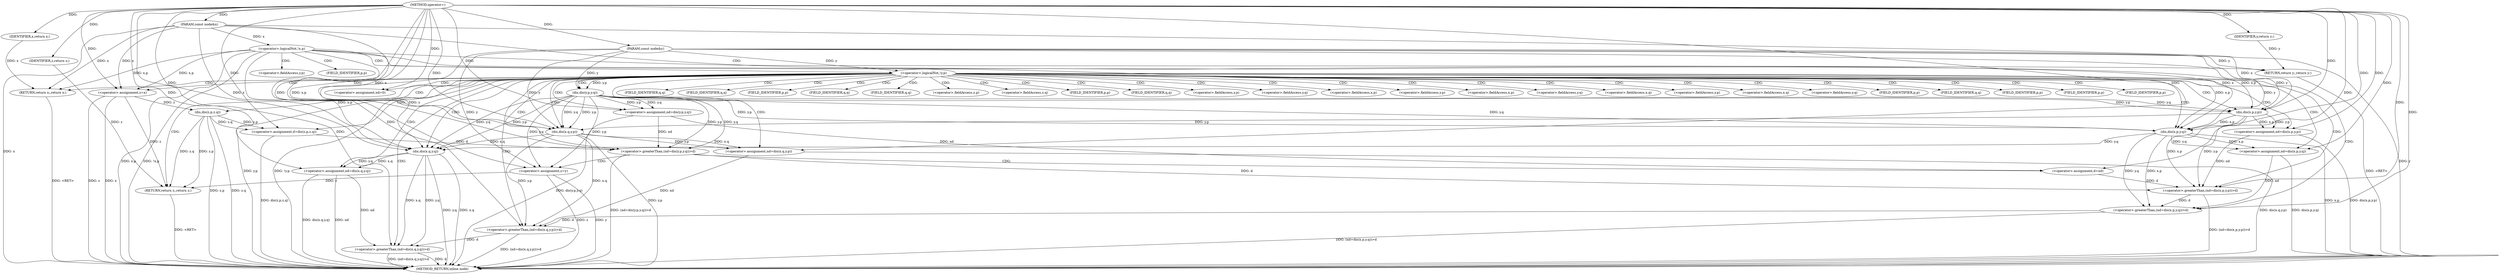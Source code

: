 digraph "operator+" {  
"1000402" [label = "(METHOD,operator+)" ]
"1000511" [label = "(METHOD_RETURN,inline node)" ]
"1000403" [label = "(PARAM,const node&x)" ]
"1000404" [label = "(PARAM,const node&y)" ]
"1000421" [label = "(<operator>.assignment,z=x)" ]
"1000425" [label = "(<operator>.assignment,d=dis(z.p,z.q))" ]
"1000435" [label = "(<operator>.assignment,nd=0)" ]
"1000509" [label = "(RETURN,return z;,return z;)" ]
"1000407" [label = "(<operator>.logicalNot,!x.p)" ]
"1000411" [label = "(RETURN,return y;,return y;)" ]
"1000414" [label = "(<operator>.logicalNot,!y.p)" ]
"1000418" [label = "(RETURN,return x;,return x;)" ]
"1000439" [label = "(<operator>.greaterThan,(nd=dis(y.p,y.q))>d)" ]
"1000458" [label = "(<operator>.greaterThan,(nd=dis(x.p,y.p))>d)" ]
"1000471" [label = "(<operator>.greaterThan,(nd=dis(x.p,y.q))>d)" ]
"1000484" [label = "(<operator>.greaterThan,(nd=dis(x.q,y.p))>d)" ]
"1000497" [label = "(<operator>.greaterThan,(nd=dis(x.q,y.q))>d)" ]
"1000510" [label = "(IDENTIFIER,z,return z;)" ]
"1000412" [label = "(IDENTIFIER,y,return y;)" ]
"1000419" [label = "(IDENTIFIER,x,return x;)" ]
"1000427" [label = "(dis,dis(z.p,z.q))" ]
"1000451" [label = "(<operator>.assignment,d=nd)" ]
"1000454" [label = "(<operator>.assignment,z=y)" ]
"1000440" [label = "(<operator>.assignment,nd=dis(y.p,y.q))" ]
"1000459" [label = "(<operator>.assignment,nd=dis(x.p,y.p))" ]
"1000472" [label = "(<operator>.assignment,nd=dis(x.p,y.q))" ]
"1000485" [label = "(<operator>.assignment,nd=dis(x.q,y.p))" ]
"1000498" [label = "(<operator>.assignment,nd=dis(x.q,y.q))" ]
"1000442" [label = "(dis,dis(y.p,y.q))" ]
"1000461" [label = "(dis,dis(x.p,y.p))" ]
"1000474" [label = "(dis,dis(x.p,y.q))" ]
"1000487" [label = "(dis,dis(x.q,y.p))" ]
"1000500" [label = "(dis,dis(x.q,y.q))" ]
"1000415" [label = "(<operator>.fieldAccess,y.p)" ]
"1000428" [label = "(<operator>.fieldAccess,z.p)" ]
"1000431" [label = "(<operator>.fieldAccess,z.q)" ]
"1000417" [label = "(FIELD_IDENTIFIER,p,p)" ]
"1000430" [label = "(FIELD_IDENTIFIER,p,p)" ]
"1000433" [label = "(FIELD_IDENTIFIER,q,q)" ]
"1000443" [label = "(<operator>.fieldAccess,y.p)" ]
"1000446" [label = "(<operator>.fieldAccess,y.q)" ]
"1000462" [label = "(<operator>.fieldAccess,x.p)" ]
"1000465" [label = "(<operator>.fieldAccess,y.p)" ]
"1000475" [label = "(<operator>.fieldAccess,x.p)" ]
"1000478" [label = "(<operator>.fieldAccess,y.q)" ]
"1000488" [label = "(<operator>.fieldAccess,x.q)" ]
"1000491" [label = "(<operator>.fieldAccess,y.p)" ]
"1000501" [label = "(<operator>.fieldAccess,x.q)" ]
"1000504" [label = "(<operator>.fieldAccess,y.q)" ]
"1000445" [label = "(FIELD_IDENTIFIER,p,p)" ]
"1000448" [label = "(FIELD_IDENTIFIER,q,q)" ]
"1000464" [label = "(FIELD_IDENTIFIER,p,p)" ]
"1000467" [label = "(FIELD_IDENTIFIER,p,p)" ]
"1000477" [label = "(FIELD_IDENTIFIER,p,p)" ]
"1000480" [label = "(FIELD_IDENTIFIER,q,q)" ]
"1000490" [label = "(FIELD_IDENTIFIER,q,q)" ]
"1000493" [label = "(FIELD_IDENTIFIER,p,p)" ]
"1000503" [label = "(FIELD_IDENTIFIER,q,q)" ]
"1000506" [label = "(FIELD_IDENTIFIER,q,q)" ]
  "1000509" -> "1000511"  [ label = "DDG: <RET>"] 
  "1000418" -> "1000511"  [ label = "DDG: <RET>"] 
  "1000403" -> "1000511"  [ label = "DDG: x"] 
  "1000404" -> "1000511"  [ label = "DDG: y"] 
  "1000407" -> "1000511"  [ label = "DDG: x.p"] 
  "1000407" -> "1000511"  [ label = "DDG: !x.p"] 
  "1000414" -> "1000511"  [ label = "DDG: y.p"] 
  "1000414" -> "1000511"  [ label = "DDG: !y.p"] 
  "1000421" -> "1000511"  [ label = "DDG: z"] 
  "1000421" -> "1000511"  [ label = "DDG: x"] 
  "1000427" -> "1000511"  [ label = "DDG: z.p"] 
  "1000427" -> "1000511"  [ label = "DDG: z.q"] 
  "1000425" -> "1000511"  [ label = "DDG: dis(z.p,z.q)"] 
  "1000440" -> "1000511"  [ label = "DDG: dis(y.p,y.q)"] 
  "1000439" -> "1000511"  [ label = "DDG: (nd=dis(y.p,y.q))>d"] 
  "1000454" -> "1000511"  [ label = "DDG: z"] 
  "1000454" -> "1000511"  [ label = "DDG: y"] 
  "1000459" -> "1000511"  [ label = "DDG: dis(x.p,y.p)"] 
  "1000458" -> "1000511"  [ label = "DDG: (nd=dis(x.p,y.p))>d"] 
  "1000474" -> "1000511"  [ label = "DDG: x.p"] 
  "1000472" -> "1000511"  [ label = "DDG: dis(x.p,y.q)"] 
  "1000471" -> "1000511"  [ label = "DDG: (nd=dis(x.p,y.q))>d"] 
  "1000487" -> "1000511"  [ label = "DDG: y.p"] 
  "1000485" -> "1000511"  [ label = "DDG: dis(x.q,y.p)"] 
  "1000484" -> "1000511"  [ label = "DDG: (nd=dis(x.q,y.p))>d"] 
  "1000498" -> "1000511"  [ label = "DDG: nd"] 
  "1000500" -> "1000511"  [ label = "DDG: x.q"] 
  "1000500" -> "1000511"  [ label = "DDG: y.q"] 
  "1000498" -> "1000511"  [ label = "DDG: dis(x.q,y.q)"] 
  "1000497" -> "1000511"  [ label = "DDG: d"] 
  "1000497" -> "1000511"  [ label = "DDG: (nd=dis(x.q,y.q))>d"] 
  "1000411" -> "1000511"  [ label = "DDG: <RET>"] 
  "1000402" -> "1000403"  [ label = "DDG: "] 
  "1000402" -> "1000404"  [ label = "DDG: "] 
  "1000407" -> "1000421"  [ label = "DDG: x.p"] 
  "1000403" -> "1000421"  [ label = "DDG: x"] 
  "1000402" -> "1000421"  [ label = "DDG: "] 
  "1000427" -> "1000425"  [ label = "DDG: z.q"] 
  "1000427" -> "1000425"  [ label = "DDG: z.p"] 
  "1000402" -> "1000435"  [ label = "DDG: "] 
  "1000510" -> "1000509"  [ label = "DDG: z"] 
  "1000421" -> "1000509"  [ label = "DDG: z"] 
  "1000427" -> "1000509"  [ label = "DDG: z.p"] 
  "1000427" -> "1000509"  [ label = "DDG: z.q"] 
  "1000454" -> "1000509"  [ label = "DDG: z"] 
  "1000412" -> "1000411"  [ label = "DDG: y"] 
  "1000404" -> "1000411"  [ label = "DDG: y"] 
  "1000419" -> "1000418"  [ label = "DDG: x"] 
  "1000407" -> "1000418"  [ label = "DDG: x.p"] 
  "1000403" -> "1000418"  [ label = "DDG: x"] 
  "1000402" -> "1000425"  [ label = "DDG: "] 
  "1000402" -> "1000510"  [ label = "DDG: "] 
  "1000403" -> "1000407"  [ label = "DDG: x"] 
  "1000402" -> "1000412"  [ label = "DDG: "] 
  "1000404" -> "1000414"  [ label = "DDG: y"] 
  "1000402" -> "1000419"  [ label = "DDG: "] 
  "1000421" -> "1000427"  [ label = "DDG: z"] 
  "1000440" -> "1000439"  [ label = "DDG: nd"] 
  "1000442" -> "1000439"  [ label = "DDG: y.p"] 
  "1000442" -> "1000439"  [ label = "DDG: y.q"] 
  "1000425" -> "1000439"  [ label = "DDG: d"] 
  "1000402" -> "1000439"  [ label = "DDG: "] 
  "1000440" -> "1000451"  [ label = "DDG: nd"] 
  "1000402" -> "1000451"  [ label = "DDG: "] 
  "1000442" -> "1000454"  [ label = "DDG: y.p"] 
  "1000442" -> "1000454"  [ label = "DDG: y.q"] 
  "1000404" -> "1000454"  [ label = "DDG: y"] 
  "1000402" -> "1000454"  [ label = "DDG: "] 
  "1000459" -> "1000458"  [ label = "DDG: nd"] 
  "1000461" -> "1000458"  [ label = "DDG: x.p"] 
  "1000461" -> "1000458"  [ label = "DDG: y.p"] 
  "1000439" -> "1000458"  [ label = "DDG: d"] 
  "1000451" -> "1000458"  [ label = "DDG: d"] 
  "1000402" -> "1000458"  [ label = "DDG: "] 
  "1000472" -> "1000471"  [ label = "DDG: nd"] 
  "1000474" -> "1000471"  [ label = "DDG: y.q"] 
  "1000474" -> "1000471"  [ label = "DDG: x.p"] 
  "1000458" -> "1000471"  [ label = "DDG: d"] 
  "1000402" -> "1000471"  [ label = "DDG: "] 
  "1000485" -> "1000484"  [ label = "DDG: nd"] 
  "1000487" -> "1000484"  [ label = "DDG: y.p"] 
  "1000487" -> "1000484"  [ label = "DDG: x.q"] 
  "1000471" -> "1000484"  [ label = "DDG: d"] 
  "1000402" -> "1000484"  [ label = "DDG: "] 
  "1000498" -> "1000497"  [ label = "DDG: nd"] 
  "1000500" -> "1000497"  [ label = "DDG: y.q"] 
  "1000500" -> "1000497"  [ label = "DDG: x.q"] 
  "1000484" -> "1000497"  [ label = "DDG: d"] 
  "1000402" -> "1000497"  [ label = "DDG: "] 
  "1000402" -> "1000440"  [ label = "DDG: "] 
  "1000442" -> "1000440"  [ label = "DDG: y.p"] 
  "1000442" -> "1000440"  [ label = "DDG: y.q"] 
  "1000402" -> "1000459"  [ label = "DDG: "] 
  "1000461" -> "1000459"  [ label = "DDG: x.p"] 
  "1000461" -> "1000459"  [ label = "DDG: y.p"] 
  "1000402" -> "1000472"  [ label = "DDG: "] 
  "1000474" -> "1000472"  [ label = "DDG: y.q"] 
  "1000474" -> "1000472"  [ label = "DDG: x.p"] 
  "1000402" -> "1000485"  [ label = "DDG: "] 
  "1000487" -> "1000485"  [ label = "DDG: y.p"] 
  "1000487" -> "1000485"  [ label = "DDG: x.q"] 
  "1000402" -> "1000498"  [ label = "DDG: "] 
  "1000500" -> "1000498"  [ label = "DDG: y.q"] 
  "1000500" -> "1000498"  [ label = "DDG: x.q"] 
  "1000414" -> "1000442"  [ label = "DDG: y.p"] 
  "1000404" -> "1000442"  [ label = "DDG: y"] 
  "1000403" -> "1000461"  [ label = "DDG: x"] 
  "1000407" -> "1000461"  [ label = "DDG: x.p"] 
  "1000402" -> "1000461"  [ label = "DDG: "] 
  "1000442" -> "1000461"  [ label = "DDG: y.p"] 
  "1000404" -> "1000461"  [ label = "DDG: y"] 
  "1000442" -> "1000461"  [ label = "DDG: y.q"] 
  "1000461" -> "1000474"  [ label = "DDG: x.p"] 
  "1000403" -> "1000474"  [ label = "DDG: x"] 
  "1000407" -> "1000474"  [ label = "DDG: x.p"] 
  "1000402" -> "1000474"  [ label = "DDG: "] 
  "1000442" -> "1000474"  [ label = "DDG: y.q"] 
  "1000404" -> "1000474"  [ label = "DDG: y"] 
  "1000442" -> "1000474"  [ label = "DDG: y.p"] 
  "1000403" -> "1000487"  [ label = "DDG: x"] 
  "1000407" -> "1000487"  [ label = "DDG: x.p"] 
  "1000402" -> "1000487"  [ label = "DDG: "] 
  "1000461" -> "1000487"  [ label = "DDG: y.p"] 
  "1000404" -> "1000487"  [ label = "DDG: y"] 
  "1000442" -> "1000487"  [ label = "DDG: y.p"] 
  "1000442" -> "1000487"  [ label = "DDG: y.q"] 
  "1000487" -> "1000500"  [ label = "DDG: x.q"] 
  "1000403" -> "1000500"  [ label = "DDG: x"] 
  "1000407" -> "1000500"  [ label = "DDG: x.p"] 
  "1000402" -> "1000500"  [ label = "DDG: "] 
  "1000474" -> "1000500"  [ label = "DDG: y.q"] 
  "1000404" -> "1000500"  [ label = "DDG: y"] 
  "1000442" -> "1000500"  [ label = "DDG: y.p"] 
  "1000442" -> "1000500"  [ label = "DDG: y.q"] 
  "1000407" -> "1000414"  [ label = "CDG: "] 
  "1000407" -> "1000417"  [ label = "CDG: "] 
  "1000407" -> "1000415"  [ label = "CDG: "] 
  "1000407" -> "1000411"  [ label = "CDG: "] 
  "1000414" -> "1000503"  [ label = "CDG: "] 
  "1000414" -> "1000461"  [ label = "CDG: "] 
  "1000414" -> "1000465"  [ label = "CDG: "] 
  "1000414" -> "1000427"  [ label = "CDG: "] 
  "1000414" -> "1000474"  [ label = "CDG: "] 
  "1000414" -> "1000491"  [ label = "CDG: "] 
  "1000414" -> "1000490"  [ label = "CDG: "] 
  "1000414" -> "1000464"  [ label = "CDG: "] 
  "1000414" -> "1000485"  [ label = "CDG: "] 
  "1000414" -> "1000443"  [ label = "CDG: "] 
  "1000414" -> "1000462"  [ label = "CDG: "] 
  "1000414" -> "1000500"  [ label = "CDG: "] 
  "1000414" -> "1000418"  [ label = "CDG: "] 
  "1000414" -> "1000439"  [ label = "CDG: "] 
  "1000414" -> "1000448"  [ label = "CDG: "] 
  "1000414" -> "1000488"  [ label = "CDG: "] 
  "1000414" -> "1000504"  [ label = "CDG: "] 
  "1000414" -> "1000471"  [ label = "CDG: "] 
  "1000414" -> "1000430"  [ label = "CDG: "] 
  "1000414" -> "1000498"  [ label = "CDG: "] 
  "1000414" -> "1000477"  [ label = "CDG: "] 
  "1000414" -> "1000497"  [ label = "CDG: "] 
  "1000414" -> "1000478"  [ label = "CDG: "] 
  "1000414" -> "1000459"  [ label = "CDG: "] 
  "1000414" -> "1000493"  [ label = "CDG: "] 
  "1000414" -> "1000506"  [ label = "CDG: "] 
  "1000414" -> "1000431"  [ label = "CDG: "] 
  "1000414" -> "1000446"  [ label = "CDG: "] 
  "1000414" -> "1000435"  [ label = "CDG: "] 
  "1000414" -> "1000487"  [ label = "CDG: "] 
  "1000414" -> "1000445"  [ label = "CDG: "] 
  "1000414" -> "1000467"  [ label = "CDG: "] 
  "1000414" -> "1000501"  [ label = "CDG: "] 
  "1000414" -> "1000440"  [ label = "CDG: "] 
  "1000414" -> "1000484"  [ label = "CDG: "] 
  "1000414" -> "1000458"  [ label = "CDG: "] 
  "1000414" -> "1000509"  [ label = "CDG: "] 
  "1000414" -> "1000421"  [ label = "CDG: "] 
  "1000414" -> "1000425"  [ label = "CDG: "] 
  "1000414" -> "1000472"  [ label = "CDG: "] 
  "1000414" -> "1000475"  [ label = "CDG: "] 
  "1000414" -> "1000428"  [ label = "CDG: "] 
  "1000414" -> "1000442"  [ label = "CDG: "] 
  "1000414" -> "1000433"  [ label = "CDG: "] 
  "1000414" -> "1000480"  [ label = "CDG: "] 
  "1000439" -> "1000451"  [ label = "CDG: "] 
  "1000439" -> "1000454"  [ label = "CDG: "] 
}
